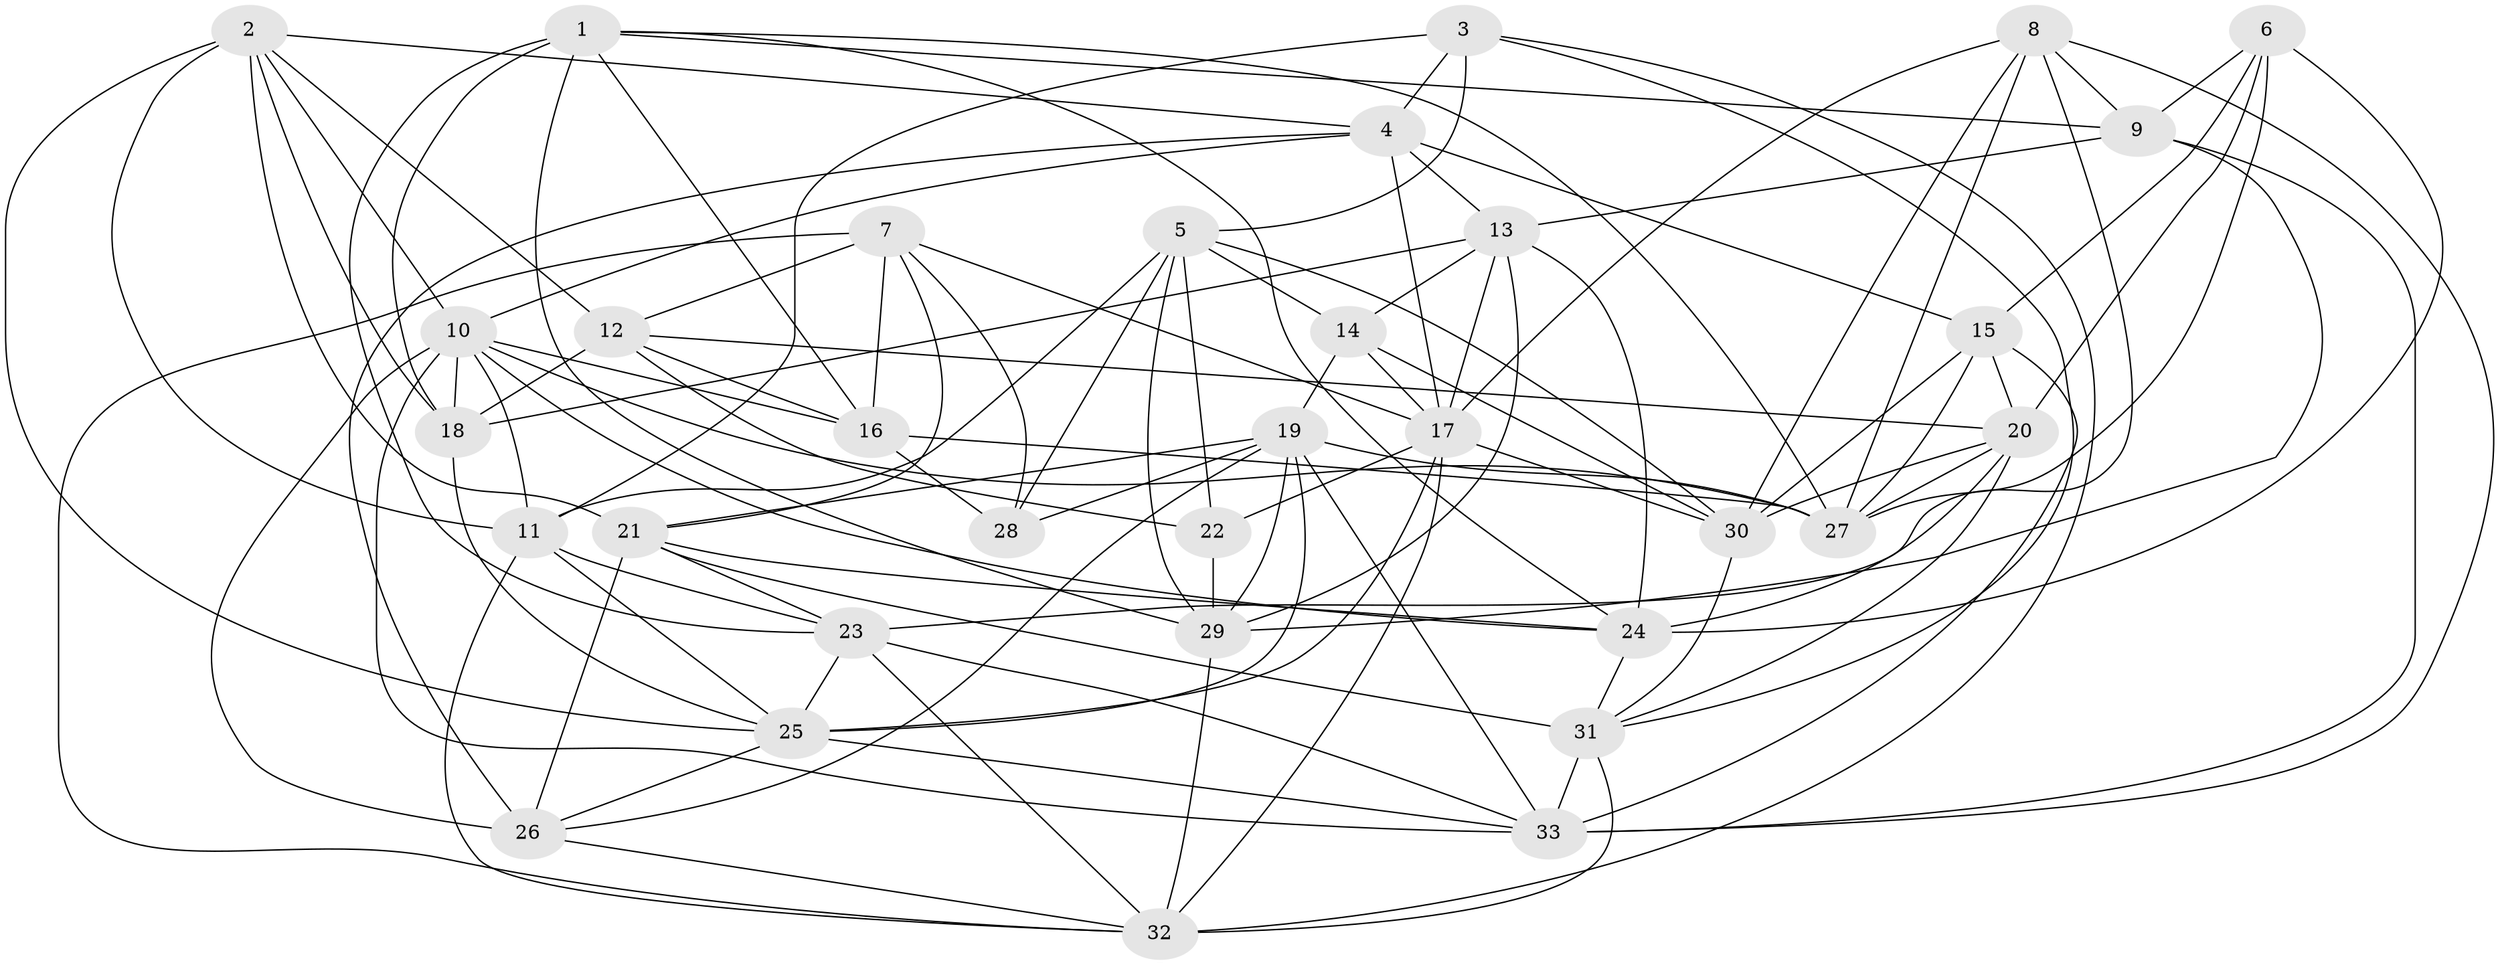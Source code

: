// original degree distribution, {4: 1.0}
// Generated by graph-tools (version 1.1) at 2025/38/03/04/25 23:38:08]
// undirected, 33 vertices, 110 edges
graph export_dot {
  node [color=gray90,style=filled];
  1;
  2;
  3;
  4;
  5;
  6;
  7;
  8;
  9;
  10;
  11;
  12;
  13;
  14;
  15;
  16;
  17;
  18;
  19;
  20;
  21;
  22;
  23;
  24;
  25;
  26;
  27;
  28;
  29;
  30;
  31;
  32;
  33;
  1 -- 9 [weight=1.0];
  1 -- 16 [weight=1.0];
  1 -- 18 [weight=1.0];
  1 -- 23 [weight=1.0];
  1 -- 24 [weight=1.0];
  1 -- 27 [weight=1.0];
  1 -- 29 [weight=2.0];
  2 -- 4 [weight=1.0];
  2 -- 10 [weight=1.0];
  2 -- 11 [weight=1.0];
  2 -- 12 [weight=2.0];
  2 -- 18 [weight=1.0];
  2 -- 21 [weight=1.0];
  2 -- 25 [weight=1.0];
  3 -- 4 [weight=1.0];
  3 -- 5 [weight=2.0];
  3 -- 11 [weight=1.0];
  3 -- 31 [weight=1.0];
  3 -- 32 [weight=1.0];
  4 -- 10 [weight=1.0];
  4 -- 13 [weight=2.0];
  4 -- 15 [weight=1.0];
  4 -- 17 [weight=1.0];
  4 -- 26 [weight=1.0];
  5 -- 11 [weight=1.0];
  5 -- 14 [weight=1.0];
  5 -- 22 [weight=1.0];
  5 -- 28 [weight=3.0];
  5 -- 29 [weight=1.0];
  5 -- 30 [weight=1.0];
  6 -- 9 [weight=2.0];
  6 -- 15 [weight=1.0];
  6 -- 20 [weight=1.0];
  6 -- 24 [weight=1.0];
  6 -- 27 [weight=1.0];
  7 -- 12 [weight=1.0];
  7 -- 16 [weight=1.0];
  7 -- 17 [weight=1.0];
  7 -- 21 [weight=1.0];
  7 -- 28 [weight=1.0];
  7 -- 32 [weight=1.0];
  8 -- 9 [weight=1.0];
  8 -- 17 [weight=1.0];
  8 -- 23 [weight=1.0];
  8 -- 27 [weight=1.0];
  8 -- 30 [weight=1.0];
  8 -- 33 [weight=1.0];
  9 -- 13 [weight=2.0];
  9 -- 29 [weight=1.0];
  9 -- 33 [weight=1.0];
  10 -- 11 [weight=1.0];
  10 -- 16 [weight=1.0];
  10 -- 18 [weight=1.0];
  10 -- 24 [weight=1.0];
  10 -- 26 [weight=1.0];
  10 -- 27 [weight=2.0];
  10 -- 33 [weight=1.0];
  11 -- 23 [weight=1.0];
  11 -- 25 [weight=1.0];
  11 -- 32 [weight=2.0];
  12 -- 16 [weight=1.0];
  12 -- 18 [weight=2.0];
  12 -- 20 [weight=2.0];
  12 -- 22 [weight=2.0];
  13 -- 14 [weight=1.0];
  13 -- 17 [weight=1.0];
  13 -- 18 [weight=2.0];
  13 -- 24 [weight=1.0];
  13 -- 29 [weight=1.0];
  14 -- 17 [weight=1.0];
  14 -- 19 [weight=2.0];
  14 -- 30 [weight=1.0];
  15 -- 20 [weight=2.0];
  15 -- 27 [weight=1.0];
  15 -- 30 [weight=2.0];
  15 -- 33 [weight=1.0];
  16 -- 27 [weight=1.0];
  16 -- 28 [weight=1.0];
  17 -- 22 [weight=2.0];
  17 -- 25 [weight=1.0];
  17 -- 30 [weight=1.0];
  17 -- 32 [weight=1.0];
  18 -- 25 [weight=1.0];
  19 -- 21 [weight=1.0];
  19 -- 25 [weight=1.0];
  19 -- 26 [weight=1.0];
  19 -- 27 [weight=2.0];
  19 -- 28 [weight=1.0];
  19 -- 29 [weight=1.0];
  19 -- 33 [weight=1.0];
  20 -- 24 [weight=2.0];
  20 -- 27 [weight=1.0];
  20 -- 30 [weight=1.0];
  20 -- 31 [weight=1.0];
  21 -- 23 [weight=1.0];
  21 -- 24 [weight=1.0];
  21 -- 26 [weight=1.0];
  21 -- 31 [weight=2.0];
  22 -- 29 [weight=1.0];
  23 -- 25 [weight=1.0];
  23 -- 32 [weight=2.0];
  23 -- 33 [weight=1.0];
  24 -- 31 [weight=1.0];
  25 -- 26 [weight=1.0];
  25 -- 33 [weight=1.0];
  26 -- 32 [weight=1.0];
  29 -- 32 [weight=1.0];
  30 -- 31 [weight=1.0];
  31 -- 32 [weight=1.0];
  31 -- 33 [weight=3.0];
}

